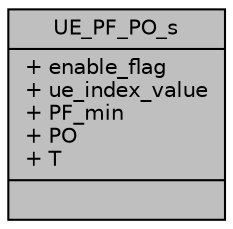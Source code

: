 digraph "UE_PF_PO_s"
{
 // LATEX_PDF_SIZE
  edge [fontname="Helvetica",fontsize="10",labelfontname="Helvetica",labelfontsize="10"];
  node [fontname="Helvetica",fontsize="10",shape=record];
  Node1 [label="{UE_PF_PO_s\n|+ enable_flag\l+ ue_index_value\l+ PF_min\l+ PO\l+ T\l|}",height=0.2,width=0.4,color="black", fillcolor="grey75", style="filled", fontcolor="black",tooltip=" "];
}
